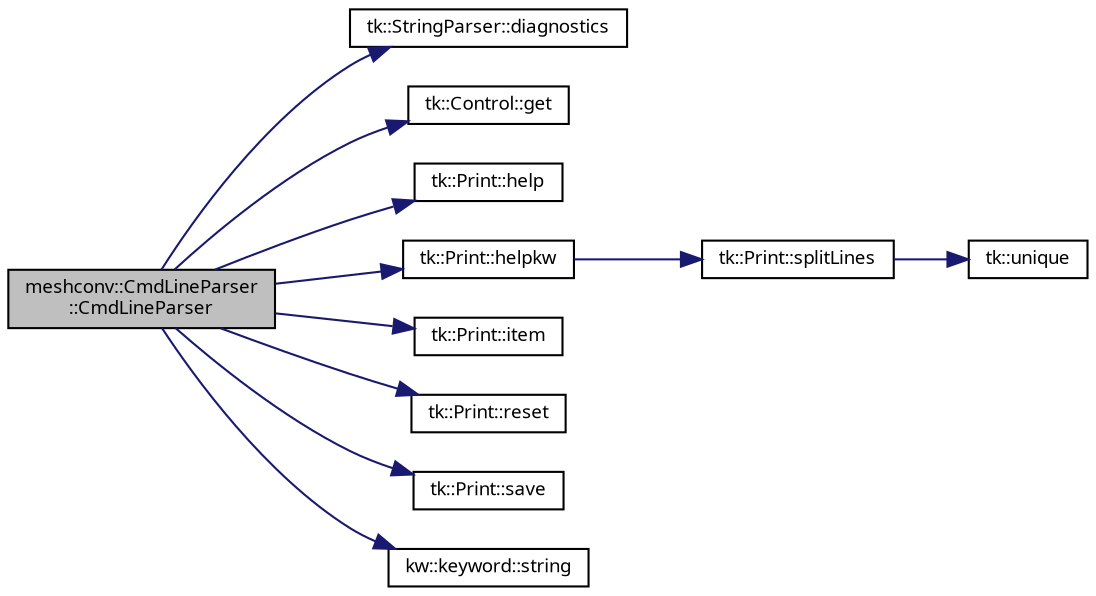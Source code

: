 digraph "meshconv::CmdLineParser::CmdLineParser"
{
 // INTERACTIVE_SVG=YES
  bgcolor="transparent";
  edge [fontname="sans-serif",fontsize="9",labelfontname="sans-serif",labelfontsize="9"];
  node [fontname="sans-serif",fontsize="9",shape=record];
  rankdir="LR";
  Node1 [label="meshconv::CmdLineParser\l::CmdLineParser",height=0.2,width=0.4,color="black", fillcolor="grey75", style="filled", fontcolor="black"];
  Node1 -> Node2 [color="midnightblue",fontsize="9",style="solid",fontname="sans-serif"];
  Node2 [label="tk::StringParser::diagnostics",height=0.2,width=0.4,color="black",URL="$classtk_1_1_string_parser.html#a6313b66f940c14233777564e03d73c59",tooltip="Echo errors and warnings accumulated during parsing. "];
  Node1 -> Node3 [color="midnightblue",fontsize="9",style="solid",fontname="sans-serif"];
  Node3 [label="tk::Control::get",height=0.2,width=0.4,color="black",URL="$classtk_1_1_control.html#a85c14acef1b9de96946fcf2ab7c08721",tooltip="Const-ref accessor to single element at 1st level. "];
  Node1 -> Node4 [color="midnightblue",fontsize="9",style="solid",fontname="sans-serif"];
  Node4 [label="tk::Print::help",height=0.2,width=0.4,color="black",URL="$classtk_1_1_print.html#a2066a0ea3ff7fbaaf7a842e9ebb20460",tooltip="Formatted print of help of one-liners on all command-line parameters or control file keywords..."];
  Node1 -> Node5 [color="midnightblue",fontsize="9",style="solid",fontname="sans-serif"];
  Node5 [label="tk::Print::helpkw",height=0.2,width=0.4,color="black",URL="$classtk_1_1_print.html#ac7a3719971eb96d6674269492f5c1baa",tooltip="Formatted print of verbose help on a single command-line parameter or control file keywords..."];
  Node5 -> Node6 [color="midnightblue",fontsize="9",style="solid",fontname="sans-serif"];
  Node6 [label="tk::Print::splitLines",height=0.2,width=0.4,color="black",URL="$classtk_1_1_print.html#aa678d6f4f3e8b135769e834e2c3c0cec",tooltip="Clean up whitespaces and format a long string into multiple lines. "];
  Node6 -> Node7 [color="midnightblue",fontsize="9",style="solid",fontname="sans-serif"];
  Node7 [label="tk::unique",height=0.2,width=0.4,color="black",URL="$namespacetk.html#a87af1b002bc711716bd170a714bda211"];
  Node1 -> Node8 [color="midnightblue",fontsize="9",style="solid",fontname="sans-serif"];
  Node8 [label="tk::Print::item",height=0.2,width=0.4,color="black",URL="$classtk_1_1_print.html#a74b13fb10ac8f28340e1ea91707de612"];
  Node1 -> Node9 [color="midnightblue",fontsize="9",style="solid",fontname="sans-serif"];
  Node9 [label="tk::Print::reset",height=0.2,width=0.4,color="black",URL="$classtk_1_1_print.html#a20a03409b52312e718b3383771fe42b5"];
  Node1 -> Node10 [color="midnightblue",fontsize="9",style="solid",fontname="sans-serif"];
  Node10 [label="tk::Print::save",height=0.2,width=0.4,color="black",URL="$classtk_1_1_print.html#ae057c028f54ecebe8a3018e2417c400b"];
  Node1 -> Node11 [color="midnightblue",fontsize="9",style="solid",fontname="sans-serif"];
  Node11 [label="kw::keyword::string",height=0.2,width=0.4,color="black",URL="$structkw_1_1keyword.html#ab21b3194f0f6a3d0fc5f79a935d9b358",tooltip="Accessor to keyword as std::string. "];
}
